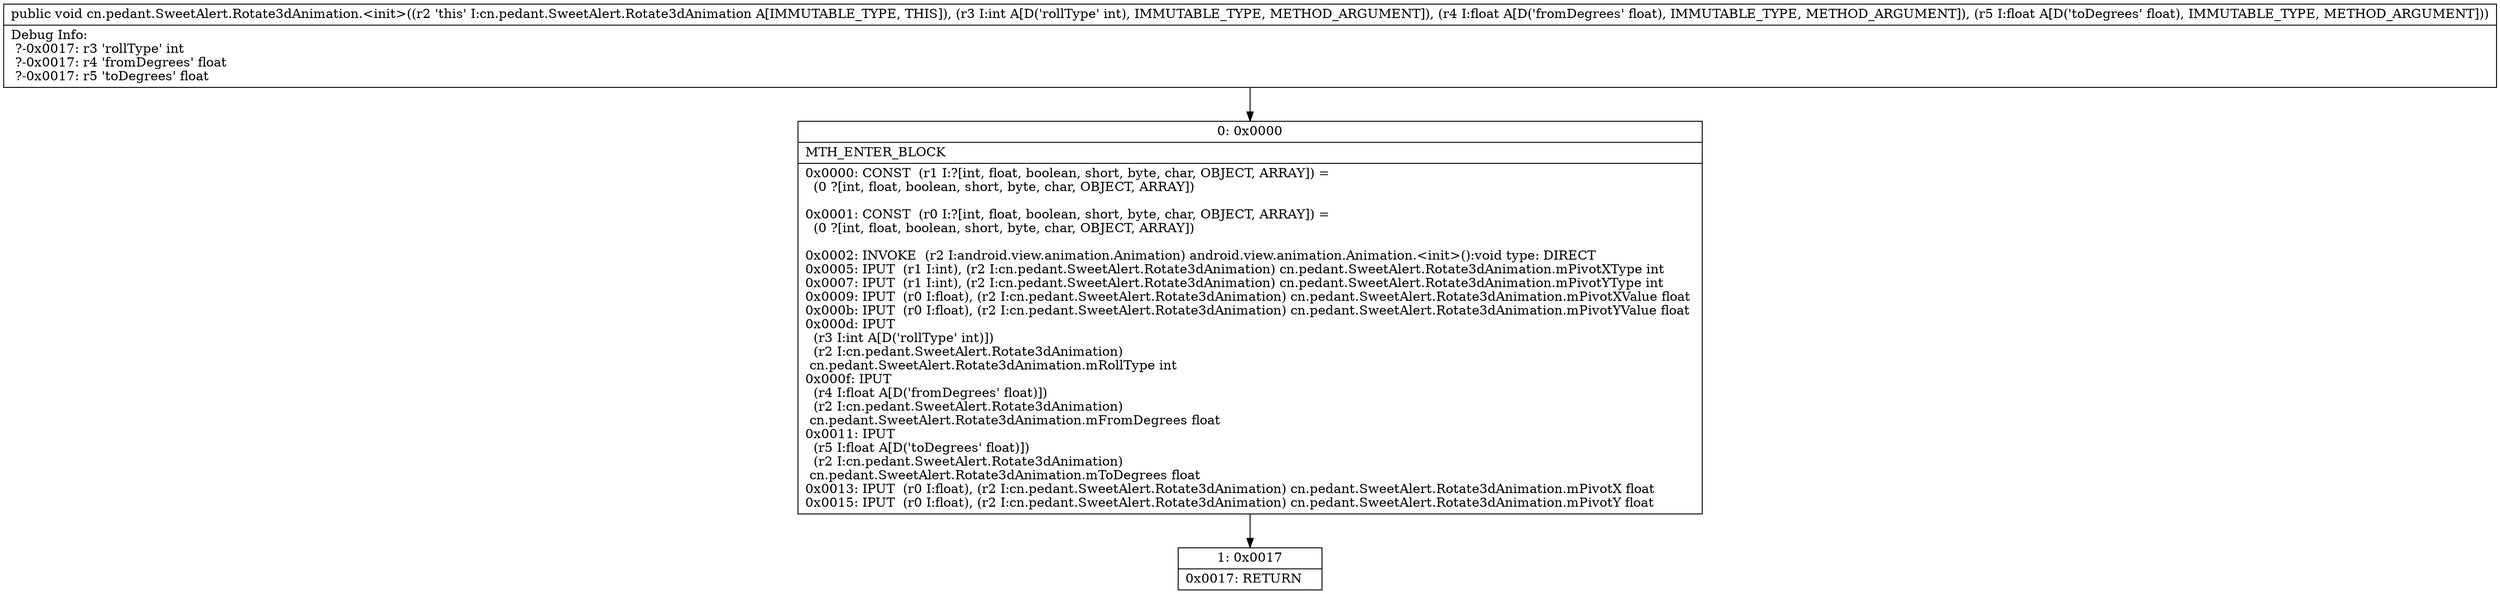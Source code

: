 digraph "CFG forcn.pedant.SweetAlert.Rotate3dAnimation.\<init\>(IFF)V" {
Node_0 [shape=record,label="{0\:\ 0x0000|MTH_ENTER_BLOCK\l|0x0000: CONST  (r1 I:?[int, float, boolean, short, byte, char, OBJECT, ARRAY]) = \l  (0 ?[int, float, boolean, short, byte, char, OBJECT, ARRAY])\l \l0x0001: CONST  (r0 I:?[int, float, boolean, short, byte, char, OBJECT, ARRAY]) = \l  (0 ?[int, float, boolean, short, byte, char, OBJECT, ARRAY])\l \l0x0002: INVOKE  (r2 I:android.view.animation.Animation) android.view.animation.Animation.\<init\>():void type: DIRECT \l0x0005: IPUT  (r1 I:int), (r2 I:cn.pedant.SweetAlert.Rotate3dAnimation) cn.pedant.SweetAlert.Rotate3dAnimation.mPivotXType int \l0x0007: IPUT  (r1 I:int), (r2 I:cn.pedant.SweetAlert.Rotate3dAnimation) cn.pedant.SweetAlert.Rotate3dAnimation.mPivotYType int \l0x0009: IPUT  (r0 I:float), (r2 I:cn.pedant.SweetAlert.Rotate3dAnimation) cn.pedant.SweetAlert.Rotate3dAnimation.mPivotXValue float \l0x000b: IPUT  (r0 I:float), (r2 I:cn.pedant.SweetAlert.Rotate3dAnimation) cn.pedant.SweetAlert.Rotate3dAnimation.mPivotYValue float \l0x000d: IPUT  \l  (r3 I:int A[D('rollType' int)])\l  (r2 I:cn.pedant.SweetAlert.Rotate3dAnimation)\l cn.pedant.SweetAlert.Rotate3dAnimation.mRollType int \l0x000f: IPUT  \l  (r4 I:float A[D('fromDegrees' float)])\l  (r2 I:cn.pedant.SweetAlert.Rotate3dAnimation)\l cn.pedant.SweetAlert.Rotate3dAnimation.mFromDegrees float \l0x0011: IPUT  \l  (r5 I:float A[D('toDegrees' float)])\l  (r2 I:cn.pedant.SweetAlert.Rotate3dAnimation)\l cn.pedant.SweetAlert.Rotate3dAnimation.mToDegrees float \l0x0013: IPUT  (r0 I:float), (r2 I:cn.pedant.SweetAlert.Rotate3dAnimation) cn.pedant.SweetAlert.Rotate3dAnimation.mPivotX float \l0x0015: IPUT  (r0 I:float), (r2 I:cn.pedant.SweetAlert.Rotate3dAnimation) cn.pedant.SweetAlert.Rotate3dAnimation.mPivotY float \l}"];
Node_1 [shape=record,label="{1\:\ 0x0017|0x0017: RETURN   \l}"];
MethodNode[shape=record,label="{public void cn.pedant.SweetAlert.Rotate3dAnimation.\<init\>((r2 'this' I:cn.pedant.SweetAlert.Rotate3dAnimation A[IMMUTABLE_TYPE, THIS]), (r3 I:int A[D('rollType' int), IMMUTABLE_TYPE, METHOD_ARGUMENT]), (r4 I:float A[D('fromDegrees' float), IMMUTABLE_TYPE, METHOD_ARGUMENT]), (r5 I:float A[D('toDegrees' float), IMMUTABLE_TYPE, METHOD_ARGUMENT]))  | Debug Info:\l  ?\-0x0017: r3 'rollType' int\l  ?\-0x0017: r4 'fromDegrees' float\l  ?\-0x0017: r5 'toDegrees' float\l}"];
MethodNode -> Node_0;
Node_0 -> Node_1;
}

